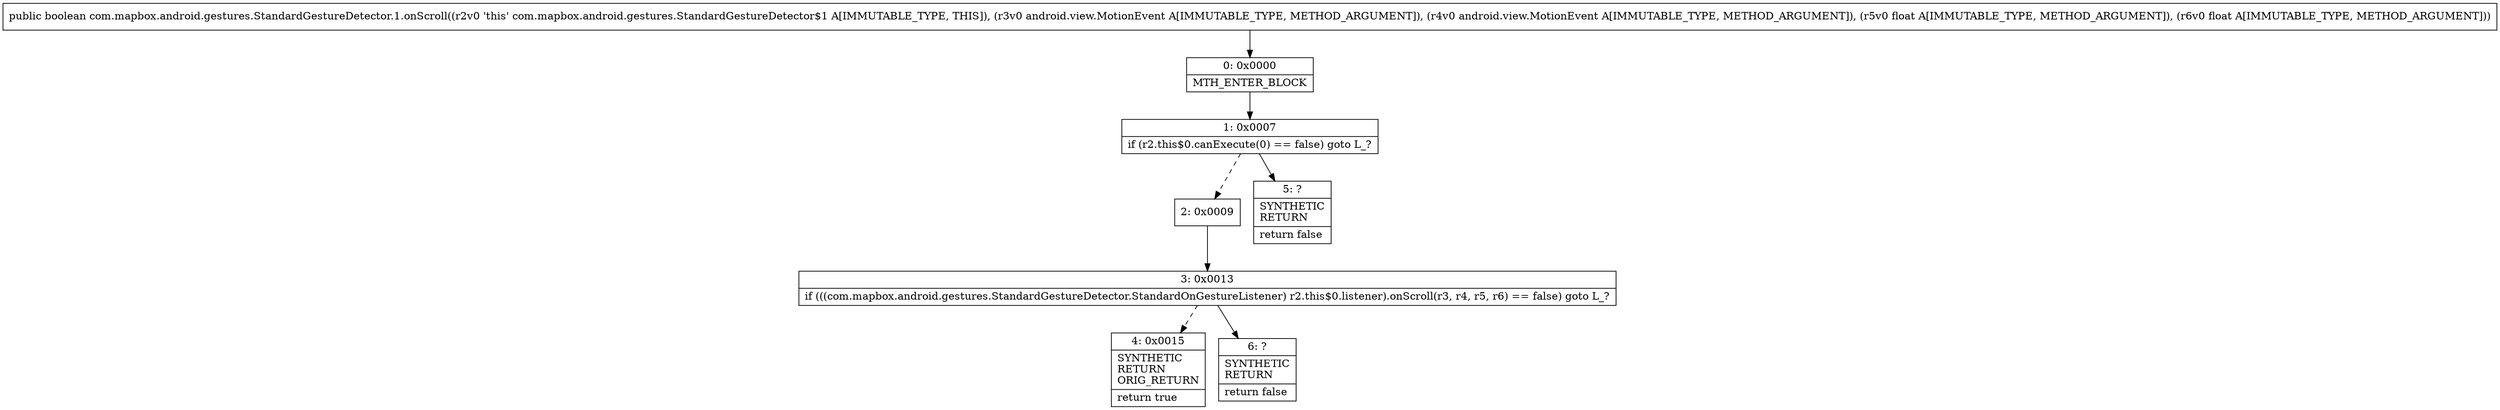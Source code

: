 digraph "CFG forcom.mapbox.android.gestures.StandardGestureDetector.1.onScroll(Landroid\/view\/MotionEvent;Landroid\/view\/MotionEvent;FF)Z" {
Node_0 [shape=record,label="{0\:\ 0x0000|MTH_ENTER_BLOCK\l}"];
Node_1 [shape=record,label="{1\:\ 0x0007|if (r2.this$0.canExecute(0) == false) goto L_?\l}"];
Node_2 [shape=record,label="{2\:\ 0x0009}"];
Node_3 [shape=record,label="{3\:\ 0x0013|if (((com.mapbox.android.gestures.StandardGestureDetector.StandardOnGestureListener) r2.this$0.listener).onScroll(r3, r4, r5, r6) == false) goto L_?\l}"];
Node_4 [shape=record,label="{4\:\ 0x0015|SYNTHETIC\lRETURN\lORIG_RETURN\l|return true\l}"];
Node_5 [shape=record,label="{5\:\ ?|SYNTHETIC\lRETURN\l|return false\l}"];
Node_6 [shape=record,label="{6\:\ ?|SYNTHETIC\lRETURN\l|return false\l}"];
MethodNode[shape=record,label="{public boolean com.mapbox.android.gestures.StandardGestureDetector.1.onScroll((r2v0 'this' com.mapbox.android.gestures.StandardGestureDetector$1 A[IMMUTABLE_TYPE, THIS]), (r3v0 android.view.MotionEvent A[IMMUTABLE_TYPE, METHOD_ARGUMENT]), (r4v0 android.view.MotionEvent A[IMMUTABLE_TYPE, METHOD_ARGUMENT]), (r5v0 float A[IMMUTABLE_TYPE, METHOD_ARGUMENT]), (r6v0 float A[IMMUTABLE_TYPE, METHOD_ARGUMENT])) }"];
MethodNode -> Node_0;
Node_0 -> Node_1;
Node_1 -> Node_2[style=dashed];
Node_1 -> Node_5;
Node_2 -> Node_3;
Node_3 -> Node_4[style=dashed];
Node_3 -> Node_6;
}

